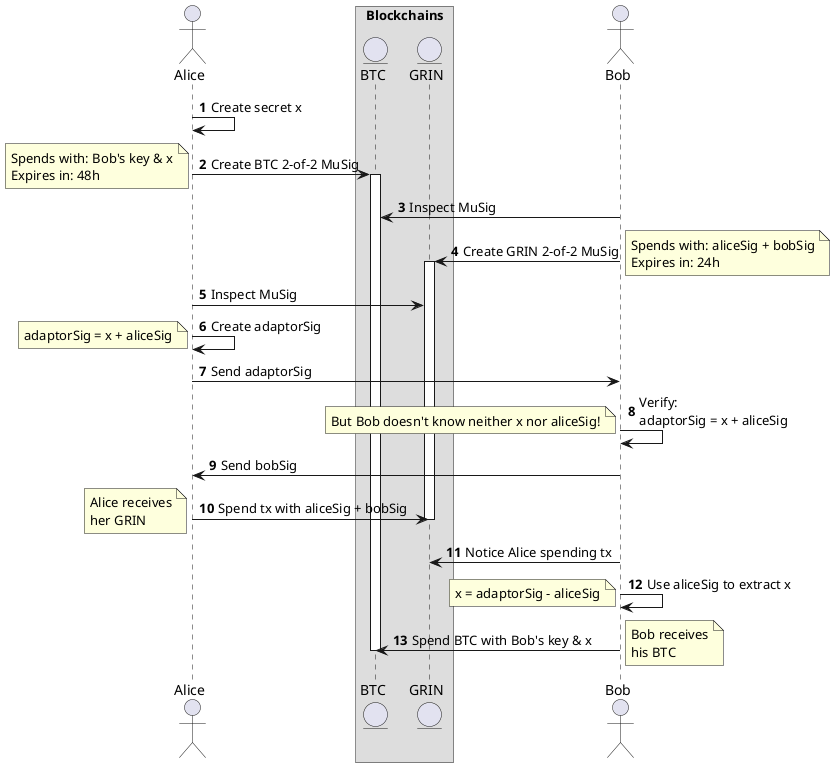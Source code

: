 @startuml

actor Alice
box "Blockchains"
entity "BTC"
entity "GRIN"
end box
actor Bob

autonumber
Alice -> Alice: Create secret x
Alice -> BTC: Create BTC 2-of-2 MuSig
note left: Spends with: Bob's key & x\nExpires in: 48h
activate BTC
Bob -> BTC: Inspect MuSig
Bob -> GRIN: Create GRIN 2-of-2 MuSig
note right: Spends with: aliceSig + bobSig\nExpires in: 24h
activate GRIN
Alice -> GRIN: Inspect MuSig
Alice -> Alice: Create adaptorSig
note left: adaptorSig = x + aliceSig
Alice -> Bob: Send adaptorSig
Bob -> Bob: Verify:\nadaptorSig = x + aliceSig
note left: But Bob doesn't know neither x nor aliceSig!
Bob -> Alice: Send bobSig
Alice -> GRIN: Spend tx with aliceSig + bobSig
deactivate GRIN
note left: Alice receives\nher GRIN
Bob -> GRIN: Notice Alice spending tx
Bob -> Bob: Use aliceSig to extract x
note left: x = adaptorSig - aliceSig 
Bob -> BTC: Spend BTC with Bob's key & x
note right: Bob receives\nhis BTC
deactivate BTC
@enduml